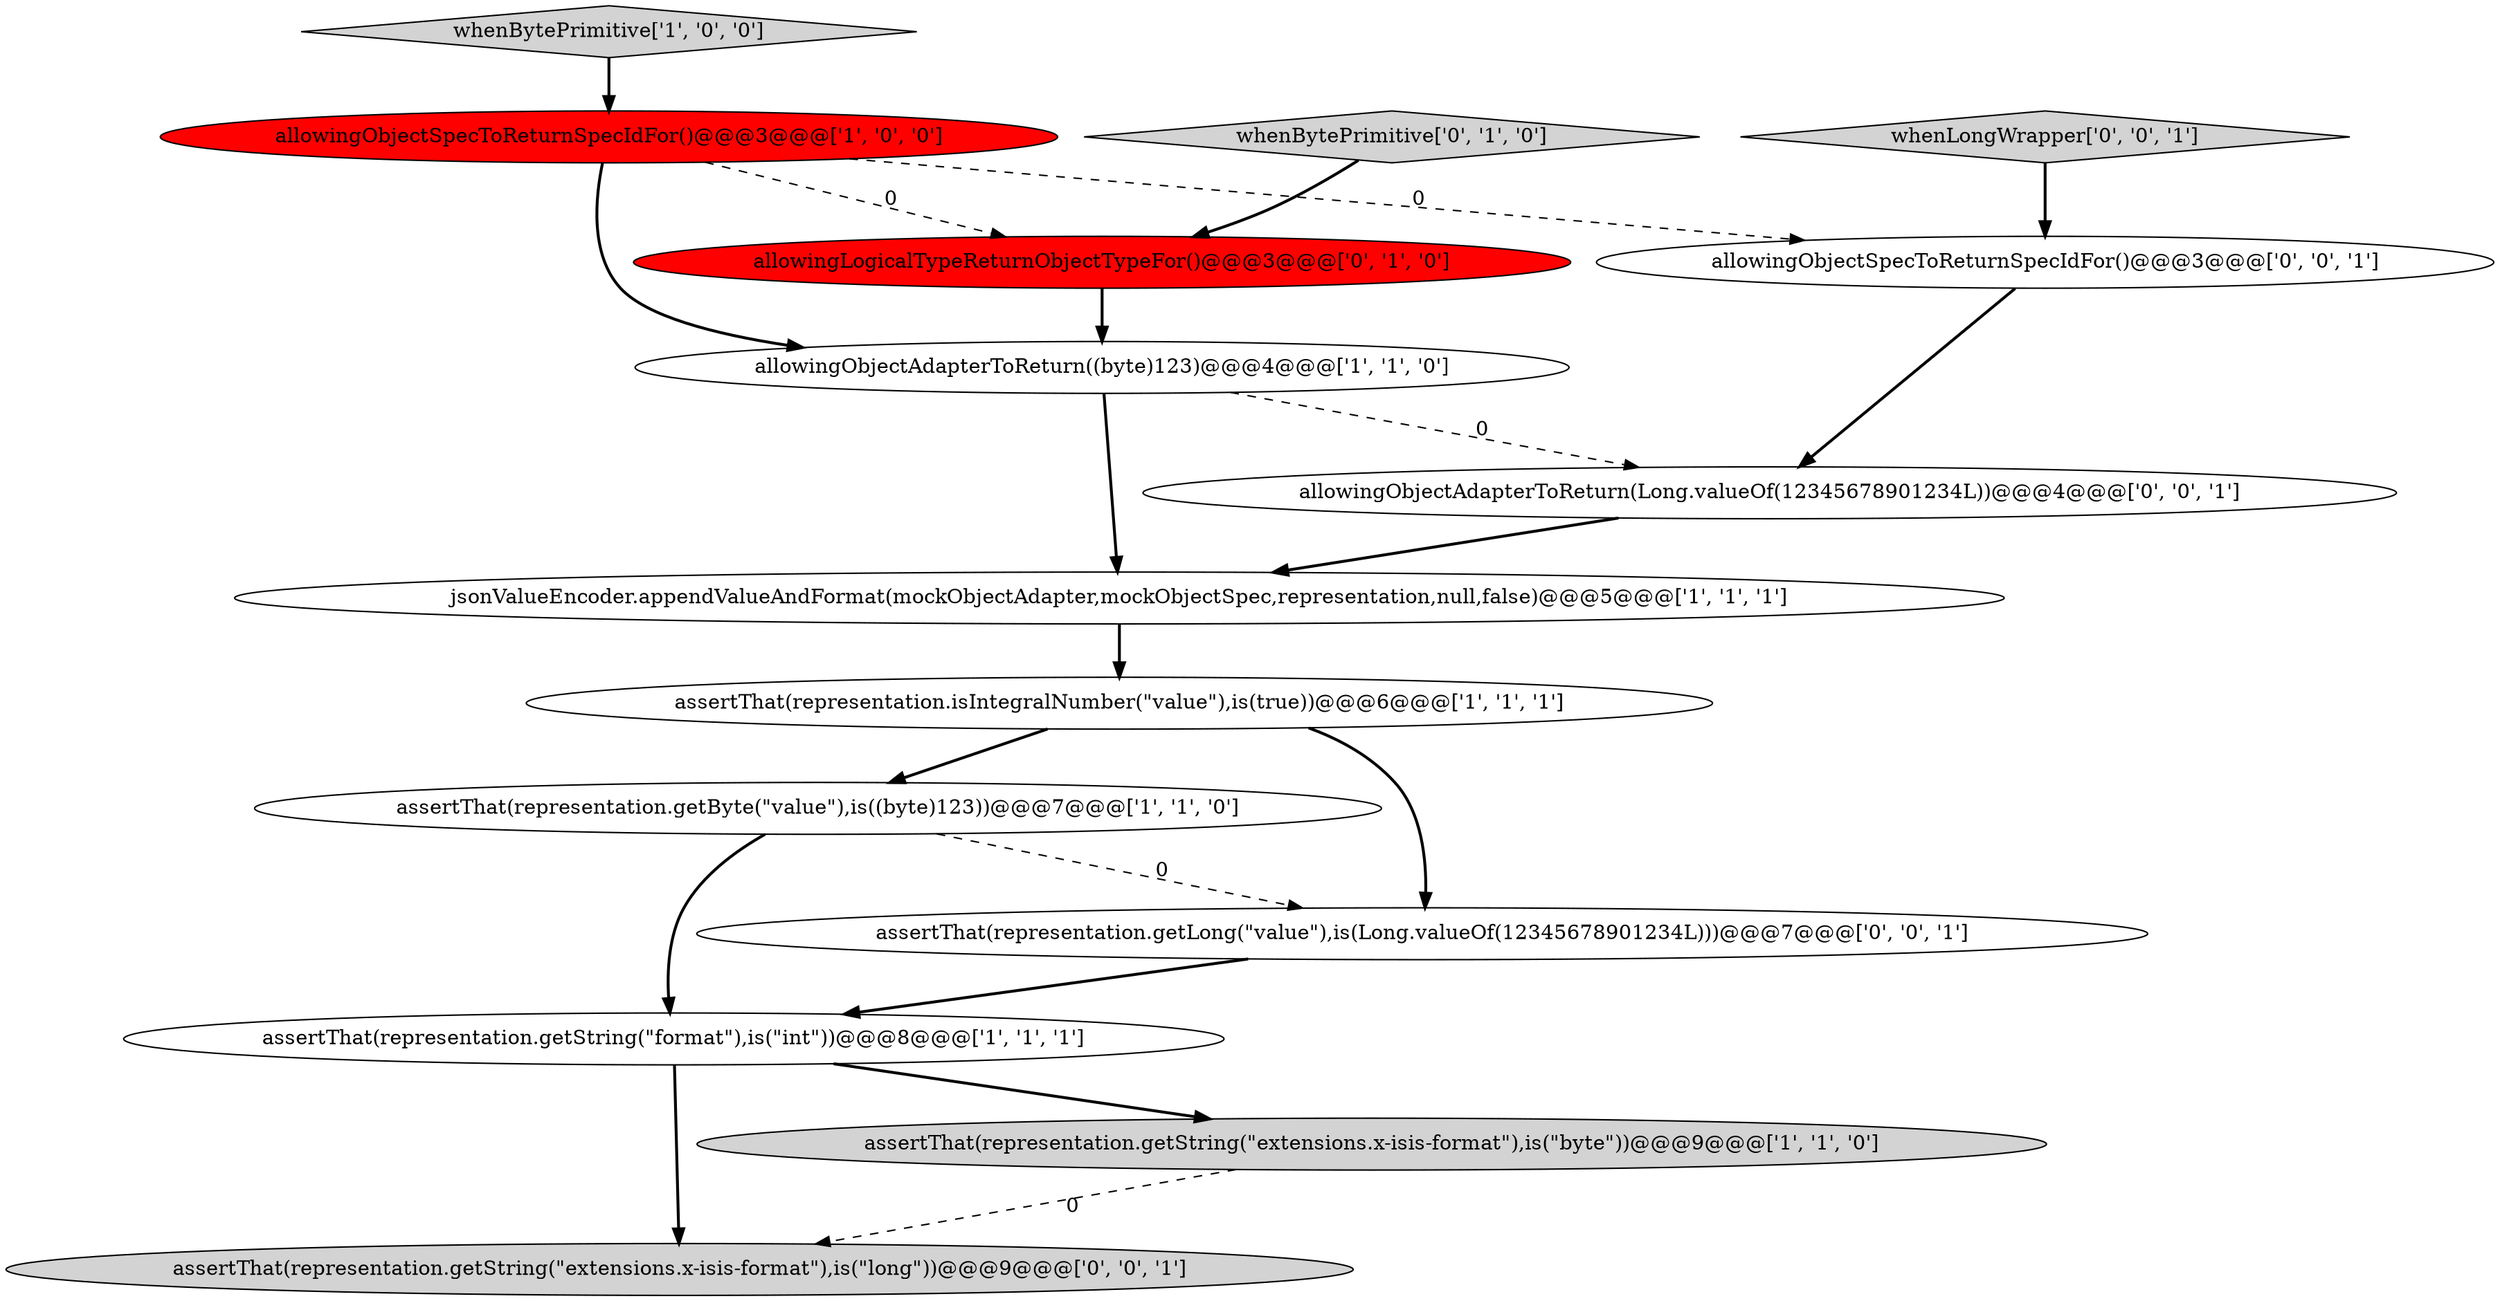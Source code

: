 digraph {
14 [style = filled, label = "whenLongWrapper['0', '0', '1']", fillcolor = lightgray, shape = diamond image = "AAA0AAABBB3BBB"];
5 [style = filled, label = "jsonValueEncoder.appendValueAndFormat(mockObjectAdapter,mockObjectSpec,representation,null,false)@@@5@@@['1', '1', '1']", fillcolor = white, shape = ellipse image = "AAA0AAABBB1BBB"];
3 [style = filled, label = "assertThat(representation.getByte(\"value\"),is((byte)123))@@@7@@@['1', '1', '0']", fillcolor = white, shape = ellipse image = "AAA0AAABBB1BBB"];
6 [style = filled, label = "allowingObjectAdapterToReturn((byte)123)@@@4@@@['1', '1', '0']", fillcolor = white, shape = ellipse image = "AAA0AAABBB1BBB"];
7 [style = filled, label = "assertThat(representation.getString(\"format\"),is(\"int\"))@@@8@@@['1', '1', '1']", fillcolor = white, shape = ellipse image = "AAA0AAABBB1BBB"];
0 [style = filled, label = "allowingObjectSpecToReturnSpecIdFor()@@@3@@@['1', '0', '0']", fillcolor = red, shape = ellipse image = "AAA1AAABBB1BBB"];
4 [style = filled, label = "whenBytePrimitive['1', '0', '0']", fillcolor = lightgray, shape = diamond image = "AAA0AAABBB1BBB"];
9 [style = filled, label = "whenBytePrimitive['0', '1', '0']", fillcolor = lightgray, shape = diamond image = "AAA0AAABBB2BBB"];
2 [style = filled, label = "assertThat(representation.getString(\"extensions.x-isis-format\"),is(\"byte\"))@@@9@@@['1', '1', '0']", fillcolor = lightgray, shape = ellipse image = "AAA0AAABBB1BBB"];
11 [style = filled, label = "allowingObjectSpecToReturnSpecIdFor()@@@3@@@['0', '0', '1']", fillcolor = white, shape = ellipse image = "AAA0AAABBB3BBB"];
1 [style = filled, label = "assertThat(representation.isIntegralNumber(\"value\"),is(true))@@@6@@@['1', '1', '1']", fillcolor = white, shape = ellipse image = "AAA0AAABBB1BBB"];
10 [style = filled, label = "assertThat(representation.getString(\"extensions.x-isis-format\"),is(\"long\"))@@@9@@@['0', '0', '1']", fillcolor = lightgray, shape = ellipse image = "AAA0AAABBB3BBB"];
8 [style = filled, label = "allowingLogicalTypeReturnObjectTypeFor()@@@3@@@['0', '1', '0']", fillcolor = red, shape = ellipse image = "AAA1AAABBB2BBB"];
13 [style = filled, label = "assertThat(representation.getLong(\"value\"),is(Long.valueOf(12345678901234L)))@@@7@@@['0', '0', '1']", fillcolor = white, shape = ellipse image = "AAA0AAABBB3BBB"];
12 [style = filled, label = "allowingObjectAdapterToReturn(Long.valueOf(12345678901234L))@@@4@@@['0', '0', '1']", fillcolor = white, shape = ellipse image = "AAA0AAABBB3BBB"];
1->3 [style = bold, label=""];
0->8 [style = dashed, label="0"];
5->1 [style = bold, label=""];
6->5 [style = bold, label=""];
8->6 [style = bold, label=""];
11->12 [style = bold, label=""];
0->11 [style = dashed, label="0"];
12->5 [style = bold, label=""];
3->7 [style = bold, label=""];
9->8 [style = bold, label=""];
3->13 [style = dashed, label="0"];
0->6 [style = bold, label=""];
7->2 [style = bold, label=""];
1->13 [style = bold, label=""];
13->7 [style = bold, label=""];
7->10 [style = bold, label=""];
14->11 [style = bold, label=""];
2->10 [style = dashed, label="0"];
4->0 [style = bold, label=""];
6->12 [style = dashed, label="0"];
}
